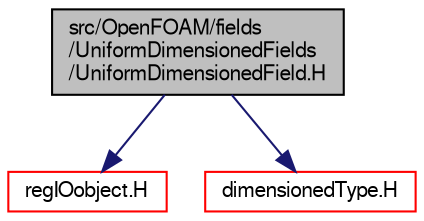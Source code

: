 digraph "src/OpenFOAM/fields/UniformDimensionedFields/UniformDimensionedField.H"
{
  bgcolor="transparent";
  edge [fontname="FreeSans",fontsize="10",labelfontname="FreeSans",labelfontsize="10"];
  node [fontname="FreeSans",fontsize="10",shape=record];
  Node0 [label="src/OpenFOAM/fields\l/UniformDimensionedFields\l/UniformDimensionedField.H",height=0.2,width=0.4,color="black", fillcolor="grey75", style="filled", fontcolor="black"];
  Node0 -> Node1 [color="midnightblue",fontsize="10",style="solid",fontname="FreeSans"];
  Node1 [label="regIOobject.H",height=0.2,width=0.4,color="red",URL="$a09251.html"];
  Node0 -> Node68 [color="midnightblue",fontsize="10",style="solid",fontname="FreeSans"];
  Node68 [label="dimensionedType.H",height=0.2,width=0.4,color="red",URL="$a09374.html"];
}
